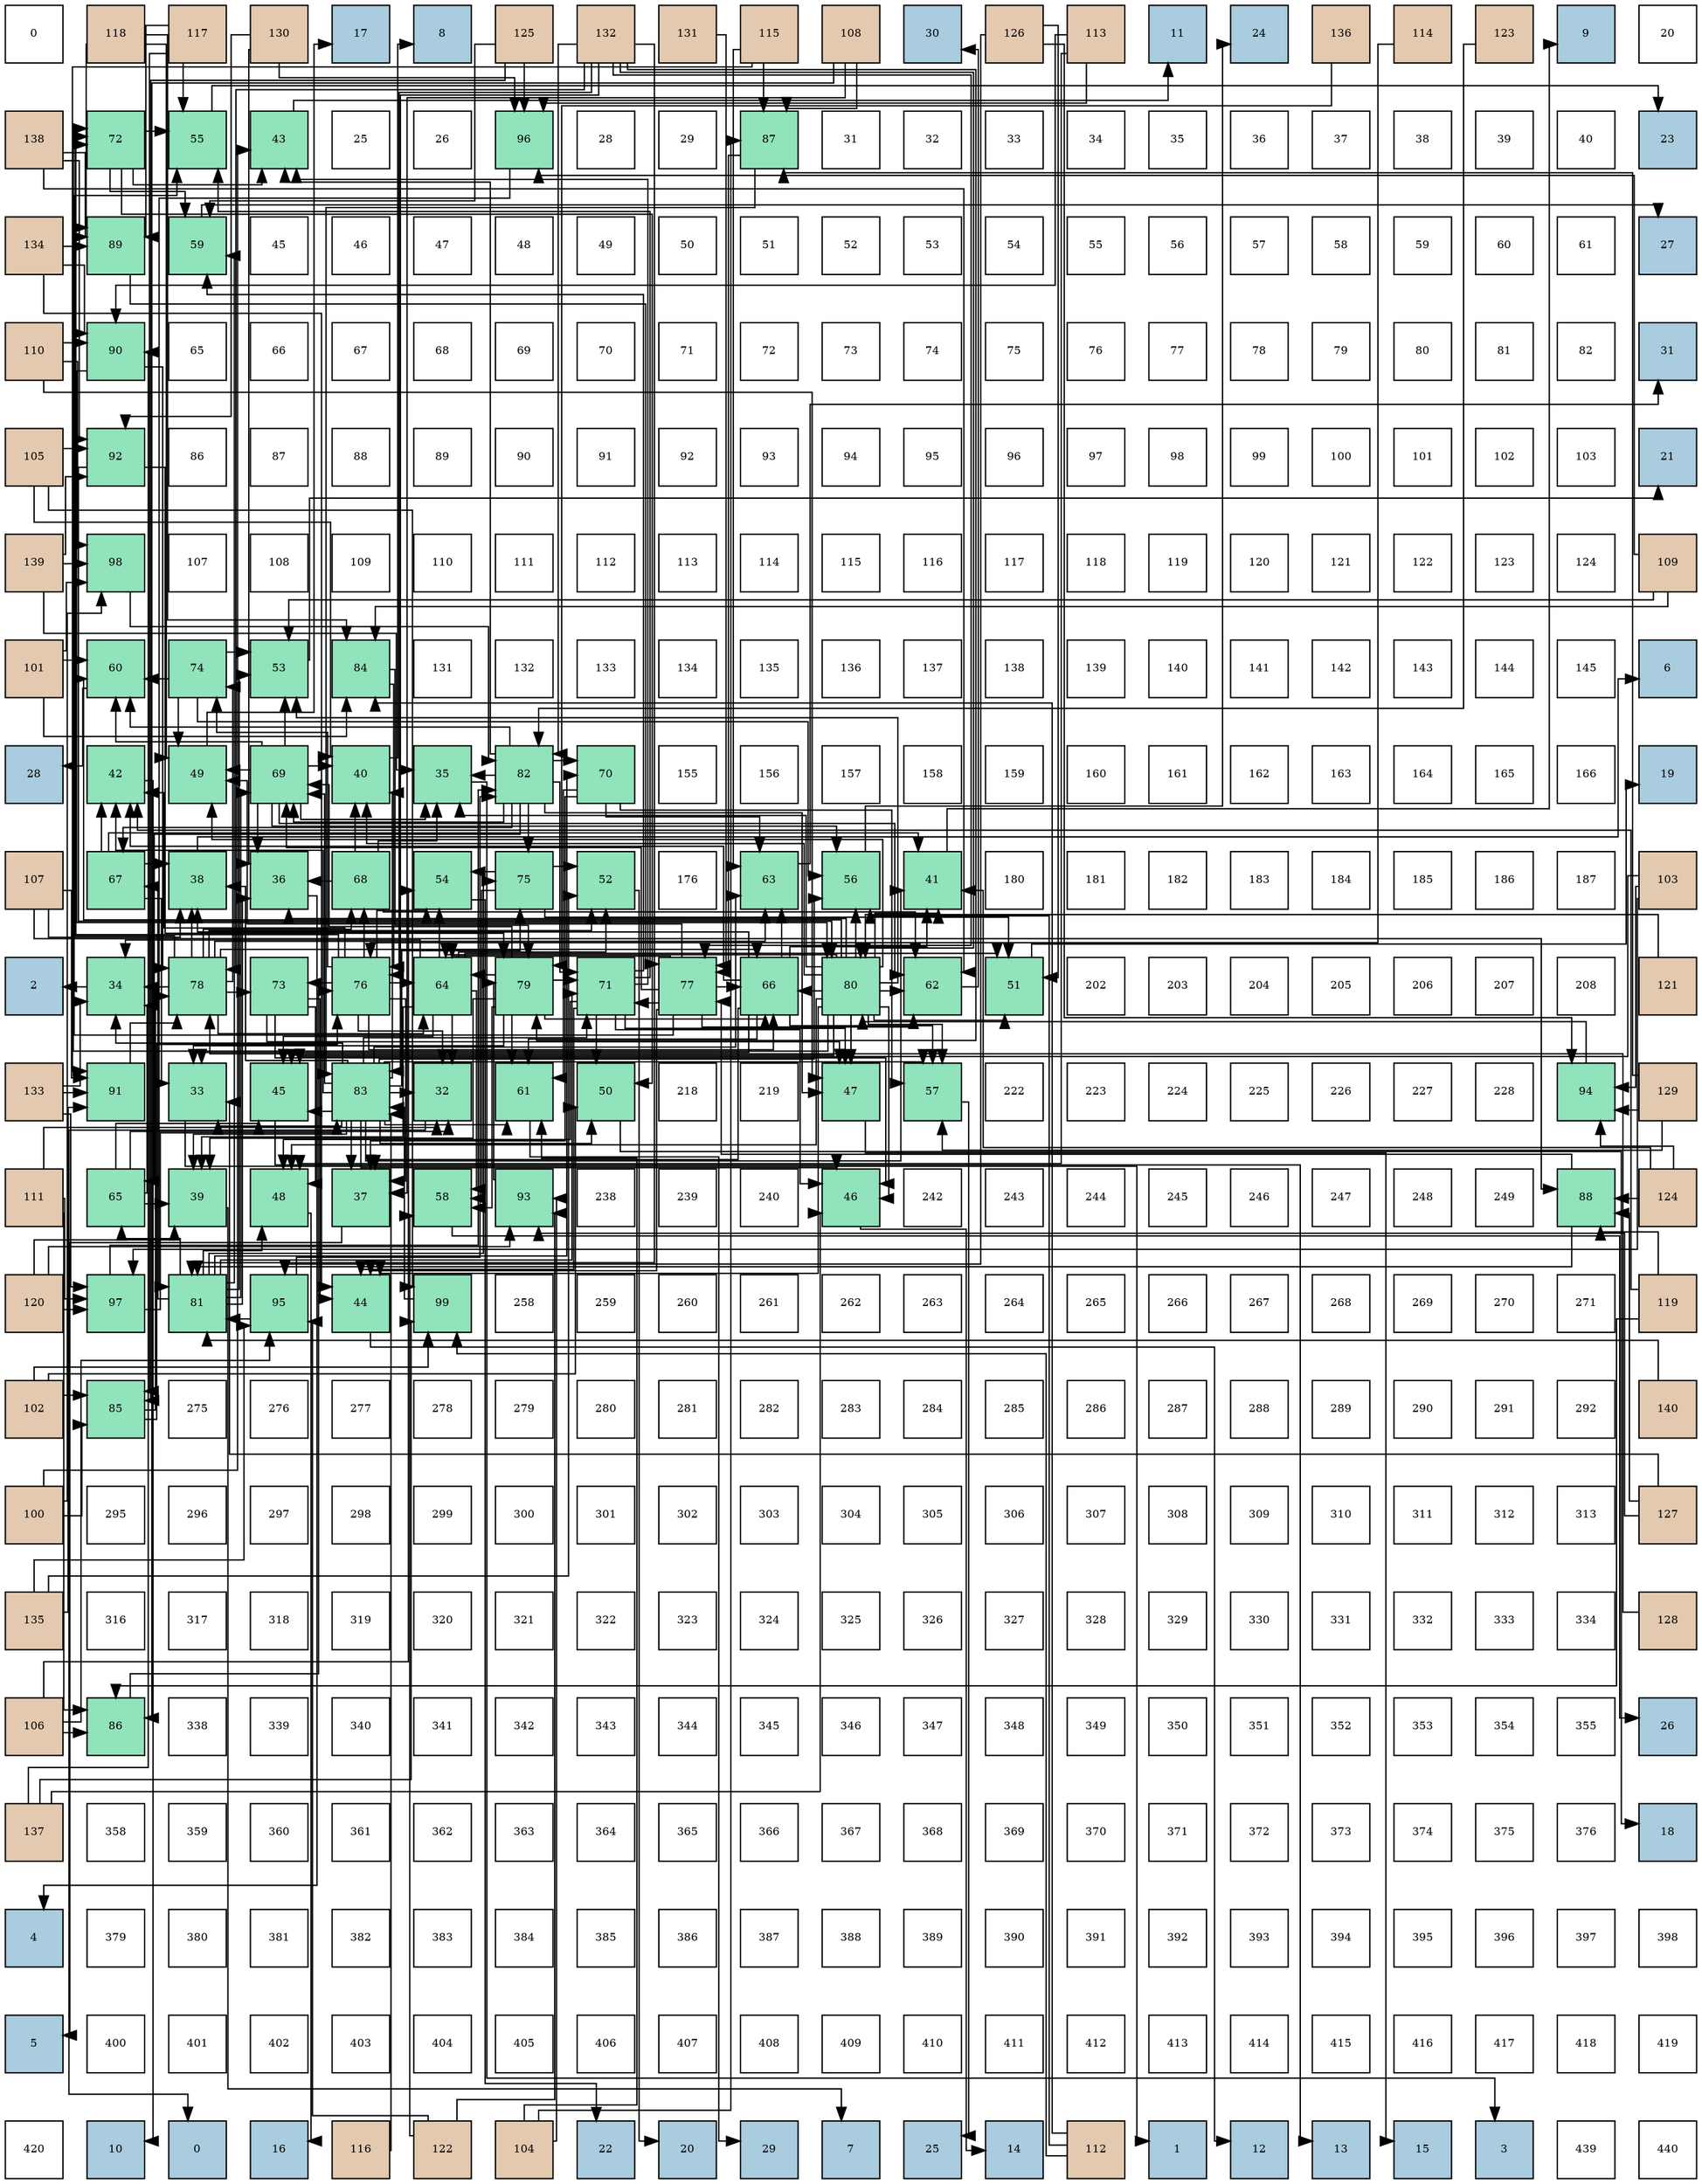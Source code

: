digraph layout{
 rankdir=TB;
 splines=ortho;
 node [style=filled shape=square fixedsize=true width=0.6];
0[label="0", fontsize=8, fillcolor="#ffffff"];
1[label="118", fontsize=8, fillcolor="#e3c9af"];
2[label="117", fontsize=8, fillcolor="#e3c9af"];
3[label="130", fontsize=8, fillcolor="#e3c9af"];
4[label="17", fontsize=8, fillcolor="#a9ccde"];
5[label="8", fontsize=8, fillcolor="#a9ccde"];
6[label="125", fontsize=8, fillcolor="#e3c9af"];
7[label="132", fontsize=8, fillcolor="#e3c9af"];
8[label="131", fontsize=8, fillcolor="#e3c9af"];
9[label="115", fontsize=8, fillcolor="#e3c9af"];
10[label="108", fontsize=8, fillcolor="#e3c9af"];
11[label="30", fontsize=8, fillcolor="#a9ccde"];
12[label="126", fontsize=8, fillcolor="#e3c9af"];
13[label="113", fontsize=8, fillcolor="#e3c9af"];
14[label="11", fontsize=8, fillcolor="#a9ccde"];
15[label="24", fontsize=8, fillcolor="#a9ccde"];
16[label="136", fontsize=8, fillcolor="#e3c9af"];
17[label="114", fontsize=8, fillcolor="#e3c9af"];
18[label="123", fontsize=8, fillcolor="#e3c9af"];
19[label="9", fontsize=8, fillcolor="#a9ccde"];
20[label="20", fontsize=8, fillcolor="#ffffff"];
21[label="138", fontsize=8, fillcolor="#e3c9af"];
22[label="72", fontsize=8, fillcolor="#91e3bb"];
23[label="55", fontsize=8, fillcolor="#91e3bb"];
24[label="43", fontsize=8, fillcolor="#91e3bb"];
25[label="25", fontsize=8, fillcolor="#ffffff"];
26[label="26", fontsize=8, fillcolor="#ffffff"];
27[label="96", fontsize=8, fillcolor="#91e3bb"];
28[label="28", fontsize=8, fillcolor="#ffffff"];
29[label="29", fontsize=8, fillcolor="#ffffff"];
30[label="87", fontsize=8, fillcolor="#91e3bb"];
31[label="31", fontsize=8, fillcolor="#ffffff"];
32[label="32", fontsize=8, fillcolor="#ffffff"];
33[label="33", fontsize=8, fillcolor="#ffffff"];
34[label="34", fontsize=8, fillcolor="#ffffff"];
35[label="35", fontsize=8, fillcolor="#ffffff"];
36[label="36", fontsize=8, fillcolor="#ffffff"];
37[label="37", fontsize=8, fillcolor="#ffffff"];
38[label="38", fontsize=8, fillcolor="#ffffff"];
39[label="39", fontsize=8, fillcolor="#ffffff"];
40[label="40", fontsize=8, fillcolor="#ffffff"];
41[label="23", fontsize=8, fillcolor="#a9ccde"];
42[label="134", fontsize=8, fillcolor="#e3c9af"];
43[label="89", fontsize=8, fillcolor="#91e3bb"];
44[label="59", fontsize=8, fillcolor="#91e3bb"];
45[label="45", fontsize=8, fillcolor="#ffffff"];
46[label="46", fontsize=8, fillcolor="#ffffff"];
47[label="47", fontsize=8, fillcolor="#ffffff"];
48[label="48", fontsize=8, fillcolor="#ffffff"];
49[label="49", fontsize=8, fillcolor="#ffffff"];
50[label="50", fontsize=8, fillcolor="#ffffff"];
51[label="51", fontsize=8, fillcolor="#ffffff"];
52[label="52", fontsize=8, fillcolor="#ffffff"];
53[label="53", fontsize=8, fillcolor="#ffffff"];
54[label="54", fontsize=8, fillcolor="#ffffff"];
55[label="55", fontsize=8, fillcolor="#ffffff"];
56[label="56", fontsize=8, fillcolor="#ffffff"];
57[label="57", fontsize=8, fillcolor="#ffffff"];
58[label="58", fontsize=8, fillcolor="#ffffff"];
59[label="59", fontsize=8, fillcolor="#ffffff"];
60[label="60", fontsize=8, fillcolor="#ffffff"];
61[label="61", fontsize=8, fillcolor="#ffffff"];
62[label="27", fontsize=8, fillcolor="#a9ccde"];
63[label="110", fontsize=8, fillcolor="#e3c9af"];
64[label="90", fontsize=8, fillcolor="#91e3bb"];
65[label="65", fontsize=8, fillcolor="#ffffff"];
66[label="66", fontsize=8, fillcolor="#ffffff"];
67[label="67", fontsize=8, fillcolor="#ffffff"];
68[label="68", fontsize=8, fillcolor="#ffffff"];
69[label="69", fontsize=8, fillcolor="#ffffff"];
70[label="70", fontsize=8, fillcolor="#ffffff"];
71[label="71", fontsize=8, fillcolor="#ffffff"];
72[label="72", fontsize=8, fillcolor="#ffffff"];
73[label="73", fontsize=8, fillcolor="#ffffff"];
74[label="74", fontsize=8, fillcolor="#ffffff"];
75[label="75", fontsize=8, fillcolor="#ffffff"];
76[label="76", fontsize=8, fillcolor="#ffffff"];
77[label="77", fontsize=8, fillcolor="#ffffff"];
78[label="78", fontsize=8, fillcolor="#ffffff"];
79[label="79", fontsize=8, fillcolor="#ffffff"];
80[label="80", fontsize=8, fillcolor="#ffffff"];
81[label="81", fontsize=8, fillcolor="#ffffff"];
82[label="82", fontsize=8, fillcolor="#ffffff"];
83[label="31", fontsize=8, fillcolor="#a9ccde"];
84[label="105", fontsize=8, fillcolor="#e3c9af"];
85[label="92", fontsize=8, fillcolor="#91e3bb"];
86[label="86", fontsize=8, fillcolor="#ffffff"];
87[label="87", fontsize=8, fillcolor="#ffffff"];
88[label="88", fontsize=8, fillcolor="#ffffff"];
89[label="89", fontsize=8, fillcolor="#ffffff"];
90[label="90", fontsize=8, fillcolor="#ffffff"];
91[label="91", fontsize=8, fillcolor="#ffffff"];
92[label="92", fontsize=8, fillcolor="#ffffff"];
93[label="93", fontsize=8, fillcolor="#ffffff"];
94[label="94", fontsize=8, fillcolor="#ffffff"];
95[label="95", fontsize=8, fillcolor="#ffffff"];
96[label="96", fontsize=8, fillcolor="#ffffff"];
97[label="97", fontsize=8, fillcolor="#ffffff"];
98[label="98", fontsize=8, fillcolor="#ffffff"];
99[label="99", fontsize=8, fillcolor="#ffffff"];
100[label="100", fontsize=8, fillcolor="#ffffff"];
101[label="101", fontsize=8, fillcolor="#ffffff"];
102[label="102", fontsize=8, fillcolor="#ffffff"];
103[label="103", fontsize=8, fillcolor="#ffffff"];
104[label="21", fontsize=8, fillcolor="#a9ccde"];
105[label="139", fontsize=8, fillcolor="#e3c9af"];
106[label="98", fontsize=8, fillcolor="#91e3bb"];
107[label="107", fontsize=8, fillcolor="#ffffff"];
108[label="108", fontsize=8, fillcolor="#ffffff"];
109[label="109", fontsize=8, fillcolor="#ffffff"];
110[label="110", fontsize=8, fillcolor="#ffffff"];
111[label="111", fontsize=8, fillcolor="#ffffff"];
112[label="112", fontsize=8, fillcolor="#ffffff"];
113[label="113", fontsize=8, fillcolor="#ffffff"];
114[label="114", fontsize=8, fillcolor="#ffffff"];
115[label="115", fontsize=8, fillcolor="#ffffff"];
116[label="116", fontsize=8, fillcolor="#ffffff"];
117[label="117", fontsize=8, fillcolor="#ffffff"];
118[label="118", fontsize=8, fillcolor="#ffffff"];
119[label="119", fontsize=8, fillcolor="#ffffff"];
120[label="120", fontsize=8, fillcolor="#ffffff"];
121[label="121", fontsize=8, fillcolor="#ffffff"];
122[label="122", fontsize=8, fillcolor="#ffffff"];
123[label="123", fontsize=8, fillcolor="#ffffff"];
124[label="124", fontsize=8, fillcolor="#ffffff"];
125[label="109", fontsize=8, fillcolor="#e3c9af"];
126[label="101", fontsize=8, fillcolor="#e3c9af"];
127[label="60", fontsize=8, fillcolor="#91e3bb"];
128[label="74", fontsize=8, fillcolor="#91e3bb"];
129[label="53", fontsize=8, fillcolor="#91e3bb"];
130[label="84", fontsize=8, fillcolor="#91e3bb"];
131[label="131", fontsize=8, fillcolor="#ffffff"];
132[label="132", fontsize=8, fillcolor="#ffffff"];
133[label="133", fontsize=8, fillcolor="#ffffff"];
134[label="134", fontsize=8, fillcolor="#ffffff"];
135[label="135", fontsize=8, fillcolor="#ffffff"];
136[label="136", fontsize=8, fillcolor="#ffffff"];
137[label="137", fontsize=8, fillcolor="#ffffff"];
138[label="138", fontsize=8, fillcolor="#ffffff"];
139[label="139", fontsize=8, fillcolor="#ffffff"];
140[label="140", fontsize=8, fillcolor="#ffffff"];
141[label="141", fontsize=8, fillcolor="#ffffff"];
142[label="142", fontsize=8, fillcolor="#ffffff"];
143[label="143", fontsize=8, fillcolor="#ffffff"];
144[label="144", fontsize=8, fillcolor="#ffffff"];
145[label="145", fontsize=8, fillcolor="#ffffff"];
146[label="6", fontsize=8, fillcolor="#a9ccde"];
147[label="28", fontsize=8, fillcolor="#a9ccde"];
148[label="42", fontsize=8, fillcolor="#91e3bb"];
149[label="49", fontsize=8, fillcolor="#91e3bb"];
150[label="69", fontsize=8, fillcolor="#91e3bb"];
151[label="40", fontsize=8, fillcolor="#91e3bb"];
152[label="35", fontsize=8, fillcolor="#91e3bb"];
153[label="82", fontsize=8, fillcolor="#91e3bb"];
154[label="70", fontsize=8, fillcolor="#91e3bb"];
155[label="155", fontsize=8, fillcolor="#ffffff"];
156[label="156", fontsize=8, fillcolor="#ffffff"];
157[label="157", fontsize=8, fillcolor="#ffffff"];
158[label="158", fontsize=8, fillcolor="#ffffff"];
159[label="159", fontsize=8, fillcolor="#ffffff"];
160[label="160", fontsize=8, fillcolor="#ffffff"];
161[label="161", fontsize=8, fillcolor="#ffffff"];
162[label="162", fontsize=8, fillcolor="#ffffff"];
163[label="163", fontsize=8, fillcolor="#ffffff"];
164[label="164", fontsize=8, fillcolor="#ffffff"];
165[label="165", fontsize=8, fillcolor="#ffffff"];
166[label="166", fontsize=8, fillcolor="#ffffff"];
167[label="19", fontsize=8, fillcolor="#a9ccde"];
168[label="107", fontsize=8, fillcolor="#e3c9af"];
169[label="67", fontsize=8, fillcolor="#91e3bb"];
170[label="38", fontsize=8, fillcolor="#91e3bb"];
171[label="36", fontsize=8, fillcolor="#91e3bb"];
172[label="68", fontsize=8, fillcolor="#91e3bb"];
173[label="54", fontsize=8, fillcolor="#91e3bb"];
174[label="75", fontsize=8, fillcolor="#91e3bb"];
175[label="52", fontsize=8, fillcolor="#91e3bb"];
176[label="176", fontsize=8, fillcolor="#ffffff"];
177[label="63", fontsize=8, fillcolor="#91e3bb"];
178[label="56", fontsize=8, fillcolor="#91e3bb"];
179[label="41", fontsize=8, fillcolor="#91e3bb"];
180[label="180", fontsize=8, fillcolor="#ffffff"];
181[label="181", fontsize=8, fillcolor="#ffffff"];
182[label="182", fontsize=8, fillcolor="#ffffff"];
183[label="183", fontsize=8, fillcolor="#ffffff"];
184[label="184", fontsize=8, fillcolor="#ffffff"];
185[label="185", fontsize=8, fillcolor="#ffffff"];
186[label="186", fontsize=8, fillcolor="#ffffff"];
187[label="187", fontsize=8, fillcolor="#ffffff"];
188[label="103", fontsize=8, fillcolor="#e3c9af"];
189[label="2", fontsize=8, fillcolor="#a9ccde"];
190[label="34", fontsize=8, fillcolor="#91e3bb"];
191[label="78", fontsize=8, fillcolor="#91e3bb"];
192[label="73", fontsize=8, fillcolor="#91e3bb"];
193[label="76", fontsize=8, fillcolor="#91e3bb"];
194[label="64", fontsize=8, fillcolor="#91e3bb"];
195[label="79", fontsize=8, fillcolor="#91e3bb"];
196[label="71", fontsize=8, fillcolor="#91e3bb"];
197[label="77", fontsize=8, fillcolor="#91e3bb"];
198[label="66", fontsize=8, fillcolor="#91e3bb"];
199[label="80", fontsize=8, fillcolor="#91e3bb"];
200[label="62", fontsize=8, fillcolor="#91e3bb"];
201[label="51", fontsize=8, fillcolor="#91e3bb"];
202[label="202", fontsize=8, fillcolor="#ffffff"];
203[label="203", fontsize=8, fillcolor="#ffffff"];
204[label="204", fontsize=8, fillcolor="#ffffff"];
205[label="205", fontsize=8, fillcolor="#ffffff"];
206[label="206", fontsize=8, fillcolor="#ffffff"];
207[label="207", fontsize=8, fillcolor="#ffffff"];
208[label="208", fontsize=8, fillcolor="#ffffff"];
209[label="121", fontsize=8, fillcolor="#e3c9af"];
210[label="133", fontsize=8, fillcolor="#e3c9af"];
211[label="91", fontsize=8, fillcolor="#91e3bb"];
212[label="33", fontsize=8, fillcolor="#91e3bb"];
213[label="45", fontsize=8, fillcolor="#91e3bb"];
214[label="83", fontsize=8, fillcolor="#91e3bb"];
215[label="32", fontsize=8, fillcolor="#91e3bb"];
216[label="61", fontsize=8, fillcolor="#91e3bb"];
217[label="50", fontsize=8, fillcolor="#91e3bb"];
218[label="218", fontsize=8, fillcolor="#ffffff"];
219[label="219", fontsize=8, fillcolor="#ffffff"];
220[label="47", fontsize=8, fillcolor="#91e3bb"];
221[label="57", fontsize=8, fillcolor="#91e3bb"];
222[label="222", fontsize=8, fillcolor="#ffffff"];
223[label="223", fontsize=8, fillcolor="#ffffff"];
224[label="224", fontsize=8, fillcolor="#ffffff"];
225[label="225", fontsize=8, fillcolor="#ffffff"];
226[label="226", fontsize=8, fillcolor="#ffffff"];
227[label="227", fontsize=8, fillcolor="#ffffff"];
228[label="228", fontsize=8, fillcolor="#ffffff"];
229[label="94", fontsize=8, fillcolor="#91e3bb"];
230[label="129", fontsize=8, fillcolor="#e3c9af"];
231[label="111", fontsize=8, fillcolor="#e3c9af"];
232[label="65", fontsize=8, fillcolor="#91e3bb"];
233[label="39", fontsize=8, fillcolor="#91e3bb"];
234[label="48", fontsize=8, fillcolor="#91e3bb"];
235[label="37", fontsize=8, fillcolor="#91e3bb"];
236[label="58", fontsize=8, fillcolor="#91e3bb"];
237[label="93", fontsize=8, fillcolor="#91e3bb"];
238[label="238", fontsize=8, fillcolor="#ffffff"];
239[label="239", fontsize=8, fillcolor="#ffffff"];
240[label="240", fontsize=8, fillcolor="#ffffff"];
241[label="46", fontsize=8, fillcolor="#91e3bb"];
242[label="242", fontsize=8, fillcolor="#ffffff"];
243[label="243", fontsize=8, fillcolor="#ffffff"];
244[label="244", fontsize=8, fillcolor="#ffffff"];
245[label="245", fontsize=8, fillcolor="#ffffff"];
246[label="246", fontsize=8, fillcolor="#ffffff"];
247[label="247", fontsize=8, fillcolor="#ffffff"];
248[label="248", fontsize=8, fillcolor="#ffffff"];
249[label="249", fontsize=8, fillcolor="#ffffff"];
250[label="88", fontsize=8, fillcolor="#91e3bb"];
251[label="124", fontsize=8, fillcolor="#e3c9af"];
252[label="120", fontsize=8, fillcolor="#e3c9af"];
253[label="97", fontsize=8, fillcolor="#91e3bb"];
254[label="81", fontsize=8, fillcolor="#91e3bb"];
255[label="95", fontsize=8, fillcolor="#91e3bb"];
256[label="44", fontsize=8, fillcolor="#91e3bb"];
257[label="99", fontsize=8, fillcolor="#91e3bb"];
258[label="258", fontsize=8, fillcolor="#ffffff"];
259[label="259", fontsize=8, fillcolor="#ffffff"];
260[label="260", fontsize=8, fillcolor="#ffffff"];
261[label="261", fontsize=8, fillcolor="#ffffff"];
262[label="262", fontsize=8, fillcolor="#ffffff"];
263[label="263", fontsize=8, fillcolor="#ffffff"];
264[label="264", fontsize=8, fillcolor="#ffffff"];
265[label="265", fontsize=8, fillcolor="#ffffff"];
266[label="266", fontsize=8, fillcolor="#ffffff"];
267[label="267", fontsize=8, fillcolor="#ffffff"];
268[label="268", fontsize=8, fillcolor="#ffffff"];
269[label="269", fontsize=8, fillcolor="#ffffff"];
270[label="270", fontsize=8, fillcolor="#ffffff"];
271[label="271", fontsize=8, fillcolor="#ffffff"];
272[label="119", fontsize=8, fillcolor="#e3c9af"];
273[label="102", fontsize=8, fillcolor="#e3c9af"];
274[label="85", fontsize=8, fillcolor="#91e3bb"];
275[label="275", fontsize=8, fillcolor="#ffffff"];
276[label="276", fontsize=8, fillcolor="#ffffff"];
277[label="277", fontsize=8, fillcolor="#ffffff"];
278[label="278", fontsize=8, fillcolor="#ffffff"];
279[label="279", fontsize=8, fillcolor="#ffffff"];
280[label="280", fontsize=8, fillcolor="#ffffff"];
281[label="281", fontsize=8, fillcolor="#ffffff"];
282[label="282", fontsize=8, fillcolor="#ffffff"];
283[label="283", fontsize=8, fillcolor="#ffffff"];
284[label="284", fontsize=8, fillcolor="#ffffff"];
285[label="285", fontsize=8, fillcolor="#ffffff"];
286[label="286", fontsize=8, fillcolor="#ffffff"];
287[label="287", fontsize=8, fillcolor="#ffffff"];
288[label="288", fontsize=8, fillcolor="#ffffff"];
289[label="289", fontsize=8, fillcolor="#ffffff"];
290[label="290", fontsize=8, fillcolor="#ffffff"];
291[label="291", fontsize=8, fillcolor="#ffffff"];
292[label="292", fontsize=8, fillcolor="#ffffff"];
293[label="140", fontsize=8, fillcolor="#e3c9af"];
294[label="100", fontsize=8, fillcolor="#e3c9af"];
295[label="295", fontsize=8, fillcolor="#ffffff"];
296[label="296", fontsize=8, fillcolor="#ffffff"];
297[label="297", fontsize=8, fillcolor="#ffffff"];
298[label="298", fontsize=8, fillcolor="#ffffff"];
299[label="299", fontsize=8, fillcolor="#ffffff"];
300[label="300", fontsize=8, fillcolor="#ffffff"];
301[label="301", fontsize=8, fillcolor="#ffffff"];
302[label="302", fontsize=8, fillcolor="#ffffff"];
303[label="303", fontsize=8, fillcolor="#ffffff"];
304[label="304", fontsize=8, fillcolor="#ffffff"];
305[label="305", fontsize=8, fillcolor="#ffffff"];
306[label="306", fontsize=8, fillcolor="#ffffff"];
307[label="307", fontsize=8, fillcolor="#ffffff"];
308[label="308", fontsize=8, fillcolor="#ffffff"];
309[label="309", fontsize=8, fillcolor="#ffffff"];
310[label="310", fontsize=8, fillcolor="#ffffff"];
311[label="311", fontsize=8, fillcolor="#ffffff"];
312[label="312", fontsize=8, fillcolor="#ffffff"];
313[label="313", fontsize=8, fillcolor="#ffffff"];
314[label="127", fontsize=8, fillcolor="#e3c9af"];
315[label="135", fontsize=8, fillcolor="#e3c9af"];
316[label="316", fontsize=8, fillcolor="#ffffff"];
317[label="317", fontsize=8, fillcolor="#ffffff"];
318[label="318", fontsize=8, fillcolor="#ffffff"];
319[label="319", fontsize=8, fillcolor="#ffffff"];
320[label="320", fontsize=8, fillcolor="#ffffff"];
321[label="321", fontsize=8, fillcolor="#ffffff"];
322[label="322", fontsize=8, fillcolor="#ffffff"];
323[label="323", fontsize=8, fillcolor="#ffffff"];
324[label="324", fontsize=8, fillcolor="#ffffff"];
325[label="325", fontsize=8, fillcolor="#ffffff"];
326[label="326", fontsize=8, fillcolor="#ffffff"];
327[label="327", fontsize=8, fillcolor="#ffffff"];
328[label="328", fontsize=8, fillcolor="#ffffff"];
329[label="329", fontsize=8, fillcolor="#ffffff"];
330[label="330", fontsize=8, fillcolor="#ffffff"];
331[label="331", fontsize=8, fillcolor="#ffffff"];
332[label="332", fontsize=8, fillcolor="#ffffff"];
333[label="333", fontsize=8, fillcolor="#ffffff"];
334[label="334", fontsize=8, fillcolor="#ffffff"];
335[label="128", fontsize=8, fillcolor="#e3c9af"];
336[label="106", fontsize=8, fillcolor="#e3c9af"];
337[label="86", fontsize=8, fillcolor="#91e3bb"];
338[label="338", fontsize=8, fillcolor="#ffffff"];
339[label="339", fontsize=8, fillcolor="#ffffff"];
340[label="340", fontsize=8, fillcolor="#ffffff"];
341[label="341", fontsize=8, fillcolor="#ffffff"];
342[label="342", fontsize=8, fillcolor="#ffffff"];
343[label="343", fontsize=8, fillcolor="#ffffff"];
344[label="344", fontsize=8, fillcolor="#ffffff"];
345[label="345", fontsize=8, fillcolor="#ffffff"];
346[label="346", fontsize=8, fillcolor="#ffffff"];
347[label="347", fontsize=8, fillcolor="#ffffff"];
348[label="348", fontsize=8, fillcolor="#ffffff"];
349[label="349", fontsize=8, fillcolor="#ffffff"];
350[label="350", fontsize=8, fillcolor="#ffffff"];
351[label="351", fontsize=8, fillcolor="#ffffff"];
352[label="352", fontsize=8, fillcolor="#ffffff"];
353[label="353", fontsize=8, fillcolor="#ffffff"];
354[label="354", fontsize=8, fillcolor="#ffffff"];
355[label="355", fontsize=8, fillcolor="#ffffff"];
356[label="26", fontsize=8, fillcolor="#a9ccde"];
357[label="137", fontsize=8, fillcolor="#e3c9af"];
358[label="358", fontsize=8, fillcolor="#ffffff"];
359[label="359", fontsize=8, fillcolor="#ffffff"];
360[label="360", fontsize=8, fillcolor="#ffffff"];
361[label="361", fontsize=8, fillcolor="#ffffff"];
362[label="362", fontsize=8, fillcolor="#ffffff"];
363[label="363", fontsize=8, fillcolor="#ffffff"];
364[label="364", fontsize=8, fillcolor="#ffffff"];
365[label="365", fontsize=8, fillcolor="#ffffff"];
366[label="366", fontsize=8, fillcolor="#ffffff"];
367[label="367", fontsize=8, fillcolor="#ffffff"];
368[label="368", fontsize=8, fillcolor="#ffffff"];
369[label="369", fontsize=8, fillcolor="#ffffff"];
370[label="370", fontsize=8, fillcolor="#ffffff"];
371[label="371", fontsize=8, fillcolor="#ffffff"];
372[label="372", fontsize=8, fillcolor="#ffffff"];
373[label="373", fontsize=8, fillcolor="#ffffff"];
374[label="374", fontsize=8, fillcolor="#ffffff"];
375[label="375", fontsize=8, fillcolor="#ffffff"];
376[label="376", fontsize=8, fillcolor="#ffffff"];
377[label="18", fontsize=8, fillcolor="#a9ccde"];
378[label="4", fontsize=8, fillcolor="#a9ccde"];
379[label="379", fontsize=8, fillcolor="#ffffff"];
380[label="380", fontsize=8, fillcolor="#ffffff"];
381[label="381", fontsize=8, fillcolor="#ffffff"];
382[label="382", fontsize=8, fillcolor="#ffffff"];
383[label="383", fontsize=8, fillcolor="#ffffff"];
384[label="384", fontsize=8, fillcolor="#ffffff"];
385[label="385", fontsize=8, fillcolor="#ffffff"];
386[label="386", fontsize=8, fillcolor="#ffffff"];
387[label="387", fontsize=8, fillcolor="#ffffff"];
388[label="388", fontsize=8, fillcolor="#ffffff"];
389[label="389", fontsize=8, fillcolor="#ffffff"];
390[label="390", fontsize=8, fillcolor="#ffffff"];
391[label="391", fontsize=8, fillcolor="#ffffff"];
392[label="392", fontsize=8, fillcolor="#ffffff"];
393[label="393", fontsize=8, fillcolor="#ffffff"];
394[label="394", fontsize=8, fillcolor="#ffffff"];
395[label="395", fontsize=8, fillcolor="#ffffff"];
396[label="396", fontsize=8, fillcolor="#ffffff"];
397[label="397", fontsize=8, fillcolor="#ffffff"];
398[label="398", fontsize=8, fillcolor="#ffffff"];
399[label="5", fontsize=8, fillcolor="#a9ccde"];
400[label="400", fontsize=8, fillcolor="#ffffff"];
401[label="401", fontsize=8, fillcolor="#ffffff"];
402[label="402", fontsize=8, fillcolor="#ffffff"];
403[label="403", fontsize=8, fillcolor="#ffffff"];
404[label="404", fontsize=8, fillcolor="#ffffff"];
405[label="405", fontsize=8, fillcolor="#ffffff"];
406[label="406", fontsize=8, fillcolor="#ffffff"];
407[label="407", fontsize=8, fillcolor="#ffffff"];
408[label="408", fontsize=8, fillcolor="#ffffff"];
409[label="409", fontsize=8, fillcolor="#ffffff"];
410[label="410", fontsize=8, fillcolor="#ffffff"];
411[label="411", fontsize=8, fillcolor="#ffffff"];
412[label="412", fontsize=8, fillcolor="#ffffff"];
413[label="413", fontsize=8, fillcolor="#ffffff"];
414[label="414", fontsize=8, fillcolor="#ffffff"];
415[label="415", fontsize=8, fillcolor="#ffffff"];
416[label="416", fontsize=8, fillcolor="#ffffff"];
417[label="417", fontsize=8, fillcolor="#ffffff"];
418[label="418", fontsize=8, fillcolor="#ffffff"];
419[label="419", fontsize=8, fillcolor="#ffffff"];
420[label="420", fontsize=8, fillcolor="#ffffff"];
421[label="10", fontsize=8, fillcolor="#a9ccde"];
422[label="0", fontsize=8, fillcolor="#a9ccde"];
423[label="16", fontsize=8, fillcolor="#a9ccde"];
424[label="116", fontsize=8, fillcolor="#e3c9af"];
425[label="122", fontsize=8, fillcolor="#e3c9af"];
426[label="104", fontsize=8, fillcolor="#e3c9af"];
427[label="22", fontsize=8, fillcolor="#a9ccde"];
428[label="20", fontsize=8, fillcolor="#a9ccde"];
429[label="29", fontsize=8, fillcolor="#a9ccde"];
430[label="7", fontsize=8, fillcolor="#a9ccde"];
431[label="25", fontsize=8, fillcolor="#a9ccde"];
432[label="14", fontsize=8, fillcolor="#a9ccde"];
433[label="112", fontsize=8, fillcolor="#e3c9af"];
434[label="1", fontsize=8, fillcolor="#a9ccde"];
435[label="12", fontsize=8, fillcolor="#a9ccde"];
436[label="13", fontsize=8, fillcolor="#a9ccde"];
437[label="15", fontsize=8, fillcolor="#a9ccde"];
438[label="3", fontsize=8, fillcolor="#a9ccde"];
439[label="439", fontsize=8, fillcolor="#ffffff"];
440[label="440", fontsize=8, fillcolor="#ffffff"];
edge [constraint=false, style=vis];215 -> 422;
212 -> 434;
190 -> 189;
152 -> 438;
171 -> 378;
235 -> 399;
170 -> 146;
233 -> 430;
151 -> 5;
179 -> 19;
148 -> 421;
24 -> 14;
256 -> 435;
213 -> 436;
241 -> 432;
220 -> 437;
234 -> 423;
149 -> 4;
217 -> 377;
201 -> 167;
175 -> 428;
129 -> 104;
173 -> 427;
23 -> 41;
178 -> 15;
221 -> 431;
236 -> 356;
44 -> 62;
127 -> 147;
216 -> 429;
200 -> 11;
177 -> 83;
194 -> 215;
194 -> 190;
194 -> 233;
194 -> 213;
194 -> 201;
194 -> 175;
194 -> 173;
194 -> 236;
232 -> 215;
232 -> 190;
232 -> 233;
232 -> 213;
198 -> 212;
198 -> 235;
198 -> 170;
198 -> 179;
198 -> 148;
198 -> 221;
198 -> 216;
198 -> 177;
169 -> 212;
169 -> 170;
169 -> 179;
169 -> 148;
172 -> 152;
172 -> 171;
172 -> 151;
172 -> 200;
150 -> 152;
150 -> 171;
150 -> 151;
150 -> 149;
150 -> 129;
150 -> 178;
150 -> 127;
150 -> 200;
154 -> 235;
154 -> 221;
154 -> 216;
154 -> 177;
196 -> 24;
196 -> 256;
196 -> 241;
196 -> 220;
196 -> 234;
196 -> 217;
196 -> 23;
196 -> 44;
22 -> 24;
22 -> 217;
22 -> 23;
22 -> 44;
192 -> 256;
192 -> 241;
192 -> 220;
192 -> 234;
128 -> 149;
128 -> 129;
128 -> 178;
128 -> 127;
174 -> 201;
174 -> 175;
174 -> 173;
174 -> 236;
193 -> 215;
193 -> 235;
193 -> 148;
193 -> 173;
193 -> 194;
193 -> 198;
193 -> 172;
193 -> 22;
193 -> 192;
193 -> 128;
197 -> 256;
197 -> 149;
197 -> 23;
197 -> 200;
197 -> 194;
197 -> 198;
197 -> 150;
197 -> 196;
191 -> 190;
191 -> 170;
191 -> 175;
191 -> 177;
191 -> 194;
191 -> 198;
191 -> 172;
191 -> 22;
191 -> 192;
191 -> 128;
195 -> 212;
195 -> 233;
195 -> 236;
195 -> 216;
195 -> 194;
195 -> 198;
195 -> 150;
195 -> 196;
199 -> 152;
199 -> 171;
199 -> 151;
199 -> 179;
199 -> 256;
199 -> 213;
199 -> 241;
199 -> 220;
199 -> 234;
199 -> 149;
199 -> 201;
199 -> 129;
199 -> 178;
199 -> 221;
199 -> 127;
199 -> 200;
199 -> 194;
199 -> 198;
199 -> 22;
254 -> 171;
254 -> 234;
254 -> 129;
254 -> 44;
254 -> 232;
254 -> 169;
254 -> 150;
254 -> 154;
254 -> 196;
254 -> 174;
153 -> 152;
153 -> 24;
153 -> 220;
153 -> 127;
153 -> 232;
153 -> 169;
153 -> 150;
153 -> 154;
153 -> 196;
153 -> 174;
214 -> 215;
214 -> 212;
214 -> 190;
214 -> 235;
214 -> 170;
214 -> 233;
214 -> 151;
214 -> 179;
214 -> 148;
214 -> 213;
214 -> 241;
214 -> 217;
214 -> 178;
214 -> 221;
214 -> 216;
214 -> 177;
214 -> 150;
214 -> 196;
214 -> 174;
130 -> 193;
130 -> 195;
274 -> 193;
274 -> 191;
337 -> 193;
30 -> 197;
30 -> 214;
250 -> 197;
250 -> 254;
43 -> 197;
64 -> 191;
64 -> 199;
211 -> 191;
85 -> 195;
85 -> 199;
237 -> 195;
229 -> 199;
255 -> 254;
255 -> 153;
27 -> 254;
253 -> 153;
253 -> 214;
106 -> 153;
257 -> 214;
294 -> 24;
294 -> 274;
294 -> 106;
126 -> 127;
126 -> 130;
126 -> 106;
273 -> 217;
273 -> 274;
273 -> 257;
188 -> 213;
188 -> 229;
188 -> 253;
426 -> 216;
426 -> 30;
426 -> 237;
84 -> 151;
84 -> 85;
84 -> 257;
336 -> 173;
336 -> 337;
336 -> 255;
168 -> 170;
168 -> 250;
168 -> 211;
10 -> 235;
10 -> 337;
10 -> 30;
125 -> 129;
125 -> 130;
125 -> 27;
63 -> 220;
63 -> 64;
63 -> 106;
231 -> 215;
231 -> 337;
231 -> 253;
433 -> 178;
433 -> 130;
433 -> 257;
13 -> 234;
13 -> 64;
13 -> 27;
17 -> 193;
9 -> 177;
9 -> 30;
9 -> 211;
424 -> 214;
2 -> 23;
2 -> 274;
2 -> 43;
1 -> 149;
1 -> 130;
1 -> 43;
272 -> 148;
272 -> 337;
272 -> 250;
252 -> 233;
252 -> 237;
252 -> 253;
209 -> 199;
425 -> 236;
425 -> 237;
425 -> 255;
18 -> 153;
251 -> 179;
251 -> 250;
251 -> 229;
6 -> 44;
6 -> 274;
6 -> 27;
12 -> 201;
12 -> 229;
12 -> 255;
314 -> 212;
314 -> 250;
314 -> 237;
335 -> 191;
230 -> 221;
230 -> 30;
230 -> 229;
3 -> 171;
3 -> 85;
3 -> 27;
8 -> 197;
7 -> 193;
7 -> 197;
7 -> 191;
7 -> 195;
7 -> 199;
7 -> 254;
7 -> 153;
7 -> 214;
210 -> 190;
210 -> 211;
210 -> 253;
42 -> 256;
42 -> 43;
42 -> 64;
315 -> 175;
315 -> 211;
315 -> 255;
16 -> 195;
357 -> 241;
357 -> 64;
357 -> 257;
21 -> 200;
21 -> 43;
21 -> 85;
105 -> 152;
105 -> 85;
105 -> 106;
293 -> 254;
edge [constraint=true, style=invis];
0 -> 21 -> 42 -> 63 -> 84 -> 105 -> 126 -> 147 -> 168 -> 189 -> 210 -> 231 -> 252 -> 273 -> 294 -> 315 -> 336 -> 357 -> 378 -> 399 -> 420;
1 -> 22 -> 43 -> 64 -> 85 -> 106 -> 127 -> 148 -> 169 -> 190 -> 211 -> 232 -> 253 -> 274 -> 295 -> 316 -> 337 -> 358 -> 379 -> 400 -> 421;
2 -> 23 -> 44 -> 65 -> 86 -> 107 -> 128 -> 149 -> 170 -> 191 -> 212 -> 233 -> 254 -> 275 -> 296 -> 317 -> 338 -> 359 -> 380 -> 401 -> 422;
3 -> 24 -> 45 -> 66 -> 87 -> 108 -> 129 -> 150 -> 171 -> 192 -> 213 -> 234 -> 255 -> 276 -> 297 -> 318 -> 339 -> 360 -> 381 -> 402 -> 423;
4 -> 25 -> 46 -> 67 -> 88 -> 109 -> 130 -> 151 -> 172 -> 193 -> 214 -> 235 -> 256 -> 277 -> 298 -> 319 -> 340 -> 361 -> 382 -> 403 -> 424;
5 -> 26 -> 47 -> 68 -> 89 -> 110 -> 131 -> 152 -> 173 -> 194 -> 215 -> 236 -> 257 -> 278 -> 299 -> 320 -> 341 -> 362 -> 383 -> 404 -> 425;
6 -> 27 -> 48 -> 69 -> 90 -> 111 -> 132 -> 153 -> 174 -> 195 -> 216 -> 237 -> 258 -> 279 -> 300 -> 321 -> 342 -> 363 -> 384 -> 405 -> 426;
7 -> 28 -> 49 -> 70 -> 91 -> 112 -> 133 -> 154 -> 175 -> 196 -> 217 -> 238 -> 259 -> 280 -> 301 -> 322 -> 343 -> 364 -> 385 -> 406 -> 427;
8 -> 29 -> 50 -> 71 -> 92 -> 113 -> 134 -> 155 -> 176 -> 197 -> 218 -> 239 -> 260 -> 281 -> 302 -> 323 -> 344 -> 365 -> 386 -> 407 -> 428;
9 -> 30 -> 51 -> 72 -> 93 -> 114 -> 135 -> 156 -> 177 -> 198 -> 219 -> 240 -> 261 -> 282 -> 303 -> 324 -> 345 -> 366 -> 387 -> 408 -> 429;
10 -> 31 -> 52 -> 73 -> 94 -> 115 -> 136 -> 157 -> 178 -> 199 -> 220 -> 241 -> 262 -> 283 -> 304 -> 325 -> 346 -> 367 -> 388 -> 409 -> 430;
11 -> 32 -> 53 -> 74 -> 95 -> 116 -> 137 -> 158 -> 179 -> 200 -> 221 -> 242 -> 263 -> 284 -> 305 -> 326 -> 347 -> 368 -> 389 -> 410 -> 431;
12 -> 33 -> 54 -> 75 -> 96 -> 117 -> 138 -> 159 -> 180 -> 201 -> 222 -> 243 -> 264 -> 285 -> 306 -> 327 -> 348 -> 369 -> 390 -> 411 -> 432;
13 -> 34 -> 55 -> 76 -> 97 -> 118 -> 139 -> 160 -> 181 -> 202 -> 223 -> 244 -> 265 -> 286 -> 307 -> 328 -> 349 -> 370 -> 391 -> 412 -> 433;
14 -> 35 -> 56 -> 77 -> 98 -> 119 -> 140 -> 161 -> 182 -> 203 -> 224 -> 245 -> 266 -> 287 -> 308 -> 329 -> 350 -> 371 -> 392 -> 413 -> 434;
15 -> 36 -> 57 -> 78 -> 99 -> 120 -> 141 -> 162 -> 183 -> 204 -> 225 -> 246 -> 267 -> 288 -> 309 -> 330 -> 351 -> 372 -> 393 -> 414 -> 435;
16 -> 37 -> 58 -> 79 -> 100 -> 121 -> 142 -> 163 -> 184 -> 205 -> 226 -> 247 -> 268 -> 289 -> 310 -> 331 -> 352 -> 373 -> 394 -> 415 -> 436;
17 -> 38 -> 59 -> 80 -> 101 -> 122 -> 143 -> 164 -> 185 -> 206 -> 227 -> 248 -> 269 -> 290 -> 311 -> 332 -> 353 -> 374 -> 395 -> 416 -> 437;
18 -> 39 -> 60 -> 81 -> 102 -> 123 -> 144 -> 165 -> 186 -> 207 -> 228 -> 249 -> 270 -> 291 -> 312 -> 333 -> 354 -> 375 -> 396 -> 417 -> 438;
19 -> 40 -> 61 -> 82 -> 103 -> 124 -> 145 -> 166 -> 187 -> 208 -> 229 -> 250 -> 271 -> 292 -> 313 -> 334 -> 355 -> 376 -> 397 -> 418 -> 439;
20 -> 41 -> 62 -> 83 -> 104 -> 125 -> 146 -> 167 -> 188 -> 209 -> 230 -> 251 -> 272 -> 293 -> 314 -> 335 -> 356 -> 377 -> 398 -> 419 -> 440;
rank = same {0 -> 1 -> 2 -> 3 -> 4 -> 5 -> 6 -> 7 -> 8 -> 9 -> 10 -> 11 -> 12 -> 13 -> 14 -> 15 -> 16 -> 17 -> 18 -> 19 -> 20};
rank = same {21 -> 22 -> 23 -> 24 -> 25 -> 26 -> 27 -> 28 -> 29 -> 30 -> 31 -> 32 -> 33 -> 34 -> 35 -> 36 -> 37 -> 38 -> 39 -> 40 -> 41};
rank = same {42 -> 43 -> 44 -> 45 -> 46 -> 47 -> 48 -> 49 -> 50 -> 51 -> 52 -> 53 -> 54 -> 55 -> 56 -> 57 -> 58 -> 59 -> 60 -> 61 -> 62};
rank = same {63 -> 64 -> 65 -> 66 -> 67 -> 68 -> 69 -> 70 -> 71 -> 72 -> 73 -> 74 -> 75 -> 76 -> 77 -> 78 -> 79 -> 80 -> 81 -> 82 -> 83};
rank = same {84 -> 85 -> 86 -> 87 -> 88 -> 89 -> 90 -> 91 -> 92 -> 93 -> 94 -> 95 -> 96 -> 97 -> 98 -> 99 -> 100 -> 101 -> 102 -> 103 -> 104};
rank = same {105 -> 106 -> 107 -> 108 -> 109 -> 110 -> 111 -> 112 -> 113 -> 114 -> 115 -> 116 -> 117 -> 118 -> 119 -> 120 -> 121 -> 122 -> 123 -> 124 -> 125};
rank = same {126 -> 127 -> 128 -> 129 -> 130 -> 131 -> 132 -> 133 -> 134 -> 135 -> 136 -> 137 -> 138 -> 139 -> 140 -> 141 -> 142 -> 143 -> 144 -> 145 -> 146};
rank = same {147 -> 148 -> 149 -> 150 -> 151 -> 152 -> 153 -> 154 -> 155 -> 156 -> 157 -> 158 -> 159 -> 160 -> 161 -> 162 -> 163 -> 164 -> 165 -> 166 -> 167};
rank = same {168 -> 169 -> 170 -> 171 -> 172 -> 173 -> 174 -> 175 -> 176 -> 177 -> 178 -> 179 -> 180 -> 181 -> 182 -> 183 -> 184 -> 185 -> 186 -> 187 -> 188};
rank = same {189 -> 190 -> 191 -> 192 -> 193 -> 194 -> 195 -> 196 -> 197 -> 198 -> 199 -> 200 -> 201 -> 202 -> 203 -> 204 -> 205 -> 206 -> 207 -> 208 -> 209};
rank = same {210 -> 211 -> 212 -> 213 -> 214 -> 215 -> 216 -> 217 -> 218 -> 219 -> 220 -> 221 -> 222 -> 223 -> 224 -> 225 -> 226 -> 227 -> 228 -> 229 -> 230};
rank = same {231 -> 232 -> 233 -> 234 -> 235 -> 236 -> 237 -> 238 -> 239 -> 240 -> 241 -> 242 -> 243 -> 244 -> 245 -> 246 -> 247 -> 248 -> 249 -> 250 -> 251};
rank = same {252 -> 253 -> 254 -> 255 -> 256 -> 257 -> 258 -> 259 -> 260 -> 261 -> 262 -> 263 -> 264 -> 265 -> 266 -> 267 -> 268 -> 269 -> 270 -> 271 -> 272};
rank = same {273 -> 274 -> 275 -> 276 -> 277 -> 278 -> 279 -> 280 -> 281 -> 282 -> 283 -> 284 -> 285 -> 286 -> 287 -> 288 -> 289 -> 290 -> 291 -> 292 -> 293};
rank = same {294 -> 295 -> 296 -> 297 -> 298 -> 299 -> 300 -> 301 -> 302 -> 303 -> 304 -> 305 -> 306 -> 307 -> 308 -> 309 -> 310 -> 311 -> 312 -> 313 -> 314};
rank = same {315 -> 316 -> 317 -> 318 -> 319 -> 320 -> 321 -> 322 -> 323 -> 324 -> 325 -> 326 -> 327 -> 328 -> 329 -> 330 -> 331 -> 332 -> 333 -> 334 -> 335};
rank = same {336 -> 337 -> 338 -> 339 -> 340 -> 341 -> 342 -> 343 -> 344 -> 345 -> 346 -> 347 -> 348 -> 349 -> 350 -> 351 -> 352 -> 353 -> 354 -> 355 -> 356};
rank = same {357 -> 358 -> 359 -> 360 -> 361 -> 362 -> 363 -> 364 -> 365 -> 366 -> 367 -> 368 -> 369 -> 370 -> 371 -> 372 -> 373 -> 374 -> 375 -> 376 -> 377};
rank = same {378 -> 379 -> 380 -> 381 -> 382 -> 383 -> 384 -> 385 -> 386 -> 387 -> 388 -> 389 -> 390 -> 391 -> 392 -> 393 -> 394 -> 395 -> 396 -> 397 -> 398};
rank = same {399 -> 400 -> 401 -> 402 -> 403 -> 404 -> 405 -> 406 -> 407 -> 408 -> 409 -> 410 -> 411 -> 412 -> 413 -> 414 -> 415 -> 416 -> 417 -> 418 -> 419};
rank = same {420 -> 421 -> 422 -> 423 -> 424 -> 425 -> 426 -> 427 -> 428 -> 429 -> 430 -> 431 -> 432 -> 433 -> 434 -> 435 -> 436 -> 437 -> 438 -> 439 -> 440};
}